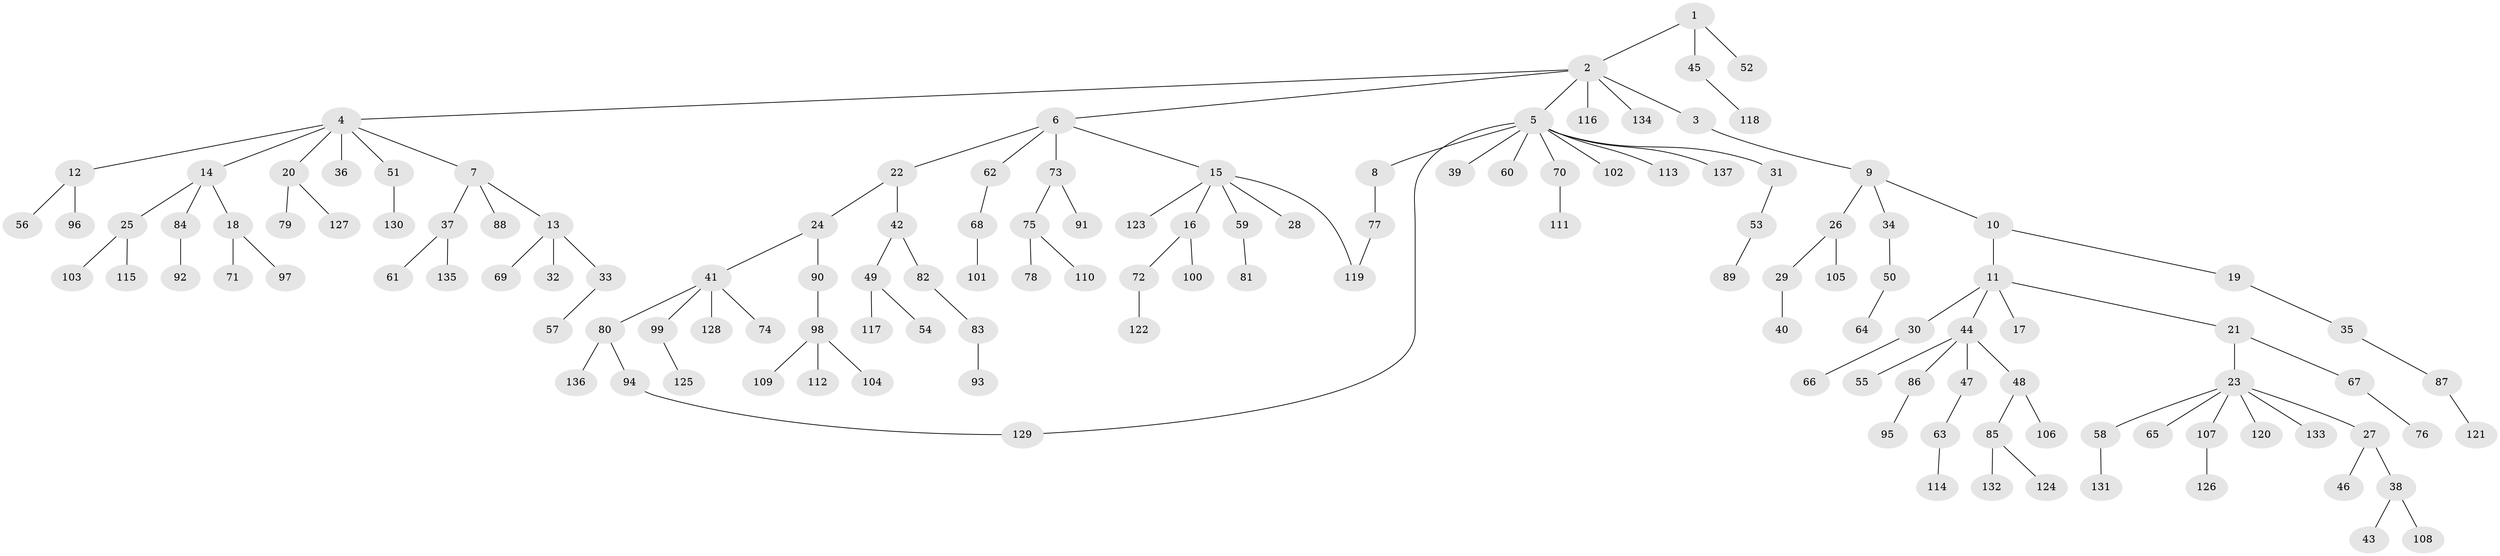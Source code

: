 // coarse degree distribution, {2: 0.30985915492957744, 5: 0.056338028169014086, 6: 0.014084507042253521, 3: 0.08450704225352113, 4: 0.08450704225352113, 1: 0.4507042253521127}
// Generated by graph-tools (version 1.1) at 2025/49/03/04/25 22:49:10]
// undirected, 137 vertices, 138 edges
graph export_dot {
  node [color=gray90,style=filled];
  1;
  2;
  3;
  4;
  5;
  6;
  7;
  8;
  9;
  10;
  11;
  12;
  13;
  14;
  15;
  16;
  17;
  18;
  19;
  20;
  21;
  22;
  23;
  24;
  25;
  26;
  27;
  28;
  29;
  30;
  31;
  32;
  33;
  34;
  35;
  36;
  37;
  38;
  39;
  40;
  41;
  42;
  43;
  44;
  45;
  46;
  47;
  48;
  49;
  50;
  51;
  52;
  53;
  54;
  55;
  56;
  57;
  58;
  59;
  60;
  61;
  62;
  63;
  64;
  65;
  66;
  67;
  68;
  69;
  70;
  71;
  72;
  73;
  74;
  75;
  76;
  77;
  78;
  79;
  80;
  81;
  82;
  83;
  84;
  85;
  86;
  87;
  88;
  89;
  90;
  91;
  92;
  93;
  94;
  95;
  96;
  97;
  98;
  99;
  100;
  101;
  102;
  103;
  104;
  105;
  106;
  107;
  108;
  109;
  110;
  111;
  112;
  113;
  114;
  115;
  116;
  117;
  118;
  119;
  120;
  121;
  122;
  123;
  124;
  125;
  126;
  127;
  128;
  129;
  130;
  131;
  132;
  133;
  134;
  135;
  136;
  137;
  1 -- 2;
  1 -- 45;
  1 -- 52;
  2 -- 3;
  2 -- 4;
  2 -- 5;
  2 -- 6;
  2 -- 116;
  2 -- 134;
  3 -- 9;
  4 -- 7;
  4 -- 12;
  4 -- 14;
  4 -- 20;
  4 -- 36;
  4 -- 51;
  5 -- 8;
  5 -- 31;
  5 -- 39;
  5 -- 60;
  5 -- 70;
  5 -- 102;
  5 -- 113;
  5 -- 137;
  5 -- 129;
  6 -- 15;
  6 -- 22;
  6 -- 62;
  6 -- 73;
  7 -- 13;
  7 -- 37;
  7 -- 88;
  8 -- 77;
  9 -- 10;
  9 -- 26;
  9 -- 34;
  10 -- 11;
  10 -- 19;
  11 -- 17;
  11 -- 21;
  11 -- 30;
  11 -- 44;
  12 -- 56;
  12 -- 96;
  13 -- 32;
  13 -- 33;
  13 -- 69;
  14 -- 18;
  14 -- 25;
  14 -- 84;
  15 -- 16;
  15 -- 28;
  15 -- 59;
  15 -- 119;
  15 -- 123;
  16 -- 72;
  16 -- 100;
  18 -- 71;
  18 -- 97;
  19 -- 35;
  20 -- 79;
  20 -- 127;
  21 -- 23;
  21 -- 67;
  22 -- 24;
  22 -- 42;
  23 -- 27;
  23 -- 58;
  23 -- 65;
  23 -- 107;
  23 -- 120;
  23 -- 133;
  24 -- 41;
  24 -- 90;
  25 -- 103;
  25 -- 115;
  26 -- 29;
  26 -- 105;
  27 -- 38;
  27 -- 46;
  29 -- 40;
  30 -- 66;
  31 -- 53;
  33 -- 57;
  34 -- 50;
  35 -- 87;
  37 -- 61;
  37 -- 135;
  38 -- 43;
  38 -- 108;
  41 -- 74;
  41 -- 80;
  41 -- 99;
  41 -- 128;
  42 -- 49;
  42 -- 82;
  44 -- 47;
  44 -- 48;
  44 -- 55;
  44 -- 86;
  45 -- 118;
  47 -- 63;
  48 -- 85;
  48 -- 106;
  49 -- 54;
  49 -- 117;
  50 -- 64;
  51 -- 130;
  53 -- 89;
  58 -- 131;
  59 -- 81;
  62 -- 68;
  63 -- 114;
  67 -- 76;
  68 -- 101;
  70 -- 111;
  72 -- 122;
  73 -- 75;
  73 -- 91;
  75 -- 78;
  75 -- 110;
  77 -- 119;
  80 -- 94;
  80 -- 136;
  82 -- 83;
  83 -- 93;
  84 -- 92;
  85 -- 124;
  85 -- 132;
  86 -- 95;
  87 -- 121;
  90 -- 98;
  94 -- 129;
  98 -- 104;
  98 -- 109;
  98 -- 112;
  99 -- 125;
  107 -- 126;
}
